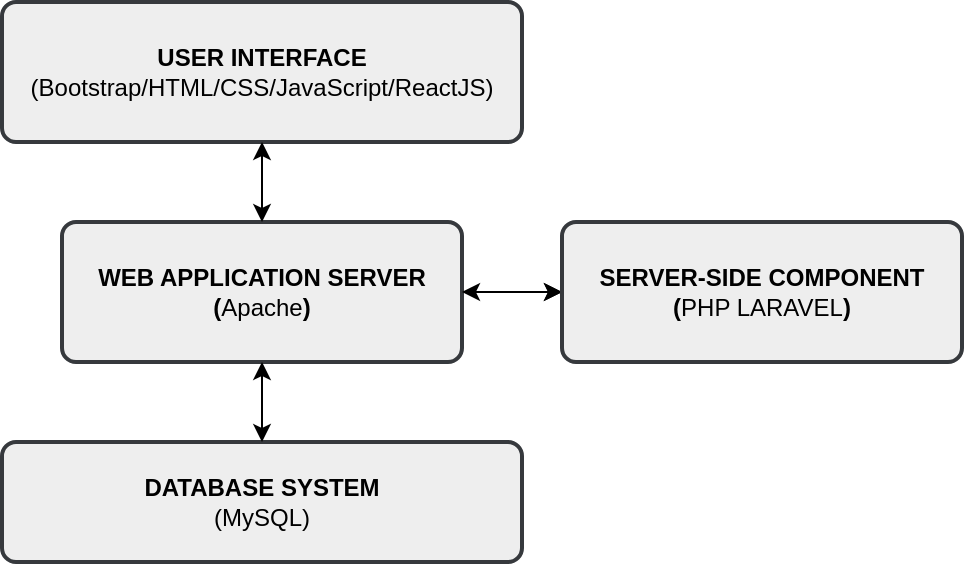 <mxfile>
    <diagram id="rR_eMU8zpaJoFjU-rYq4" name="Page-1">
        <mxGraphModel dx="576" dy="440" grid="0" gridSize="10" guides="1" tooltips="1" connect="1" arrows="1" fold="1" page="1" pageScale="1" pageWidth="850" pageHeight="1100" background="#ffffff" math="0" shadow="0">
            <root>
                <mxCell id="0"/>
                <mxCell id="1" parent="0"/>
                <mxCell id="2" value="&lt;b&gt;USER INTERFACE&lt;br&gt;&lt;/b&gt;(Bootstrap/HTML/CSS/JavaScript/ReactJS)" style="rounded=1;whiteSpace=wrap;html=1;absoluteArcSize=1;arcSize=14;strokeWidth=2;fillColor=#eeeeee;strokeColor=#36393d;fontColor=#000000;" parent="1" vertex="1">
                    <mxGeometry x="350" y="40" width="260" height="70" as="geometry"/>
                </mxCell>
                <mxCell id="15" style="edgeStyle=none;html=1;entryX=0;entryY=0.5;entryDx=0;entryDy=0;" parent="1" source="3" target="4" edge="1">
                    <mxGeometry relative="1" as="geometry"/>
                </mxCell>
                <mxCell id="17" style="edgeStyle=none;html=1;entryX=0;entryY=0.5;entryDx=0;entryDy=0;strokeColor=#000000;" parent="1" source="3" target="4" edge="1">
                    <mxGeometry relative="1" as="geometry"/>
                </mxCell>
                <mxCell id="3" value="&lt;b&gt;WEB APPLICATION SERVER&lt;br&gt;(&lt;/b&gt;Apache&lt;b&gt;)&lt;br&gt;&lt;/b&gt;" style="rounded=1;whiteSpace=wrap;html=1;absoluteArcSize=1;arcSize=14;strokeWidth=2;fillColor=#eeeeee;strokeColor=#36393d;fontColor=#000000;" parent="1" vertex="1">
                    <mxGeometry x="380" y="150" width="200" height="70" as="geometry"/>
                </mxCell>
                <mxCell id="16" style="edgeStyle=none;html=1;entryX=1;entryY=0.5;entryDx=0;entryDy=0;strokeColor=#000000;" parent="1" edge="1">
                    <mxGeometry relative="1" as="geometry">
                        <mxPoint x="630" y="185" as="sourcePoint"/>
                        <mxPoint x="580" y="185" as="targetPoint"/>
                    </mxGeometry>
                </mxCell>
                <mxCell id="4" value="&lt;b&gt;SERVER-SIDE COMPONENT&lt;br&gt;(&lt;/b&gt;PHP LARAVEL&lt;b&gt;)&lt;br&gt;&lt;/b&gt;" style="rounded=1;whiteSpace=wrap;html=1;absoluteArcSize=1;arcSize=14;strokeWidth=2;fillColor=#eeeeee;strokeColor=#36393d;fontColor=#000000;" parent="1" vertex="1">
                    <mxGeometry x="630" y="150" width="200" height="70" as="geometry"/>
                </mxCell>
                <mxCell id="5" value="&lt;b&gt;DATABASE SYSTEM&lt;br&gt;&lt;/b&gt;(MySQL)" style="rounded=1;whiteSpace=wrap;html=1;absoluteArcSize=1;arcSize=14;strokeWidth=2;fillColor=#eeeeee;strokeColor=#36393d;fontColor=#000000;" parent="1" vertex="1">
                    <mxGeometry x="350" y="260" width="260" height="60" as="geometry"/>
                </mxCell>
                <mxCell id="11" value="" style="endArrow=classic;startArrow=classic;html=1;fontColor=#000000;entryX=0.5;entryY=1;entryDx=0;entryDy=0;strokeColor=#000000;" parent="1" target="3" edge="1">
                    <mxGeometry width="50" height="50" relative="1" as="geometry">
                        <mxPoint x="480" y="260" as="sourcePoint"/>
                        <mxPoint x="530" y="210" as="targetPoint"/>
                    </mxGeometry>
                </mxCell>
                <mxCell id="14" value="" style="endArrow=classic;startArrow=classic;html=1;fontColor=#000000;entryX=0.5;entryY=0;entryDx=0;entryDy=0;exitX=0.5;exitY=1;exitDx=0;exitDy=0;fillColor=#eeeeee;strokeColor=#000000;" parent="1" source="2" target="3" edge="1">
                    <mxGeometry width="50" height="50" relative="1" as="geometry">
                        <mxPoint x="470" y="110" as="sourcePoint"/>
                        <mxPoint x="360" y="70" as="targetPoint"/>
                    </mxGeometry>
                </mxCell>
            </root>
        </mxGraphModel>
    </diagram>
</mxfile>